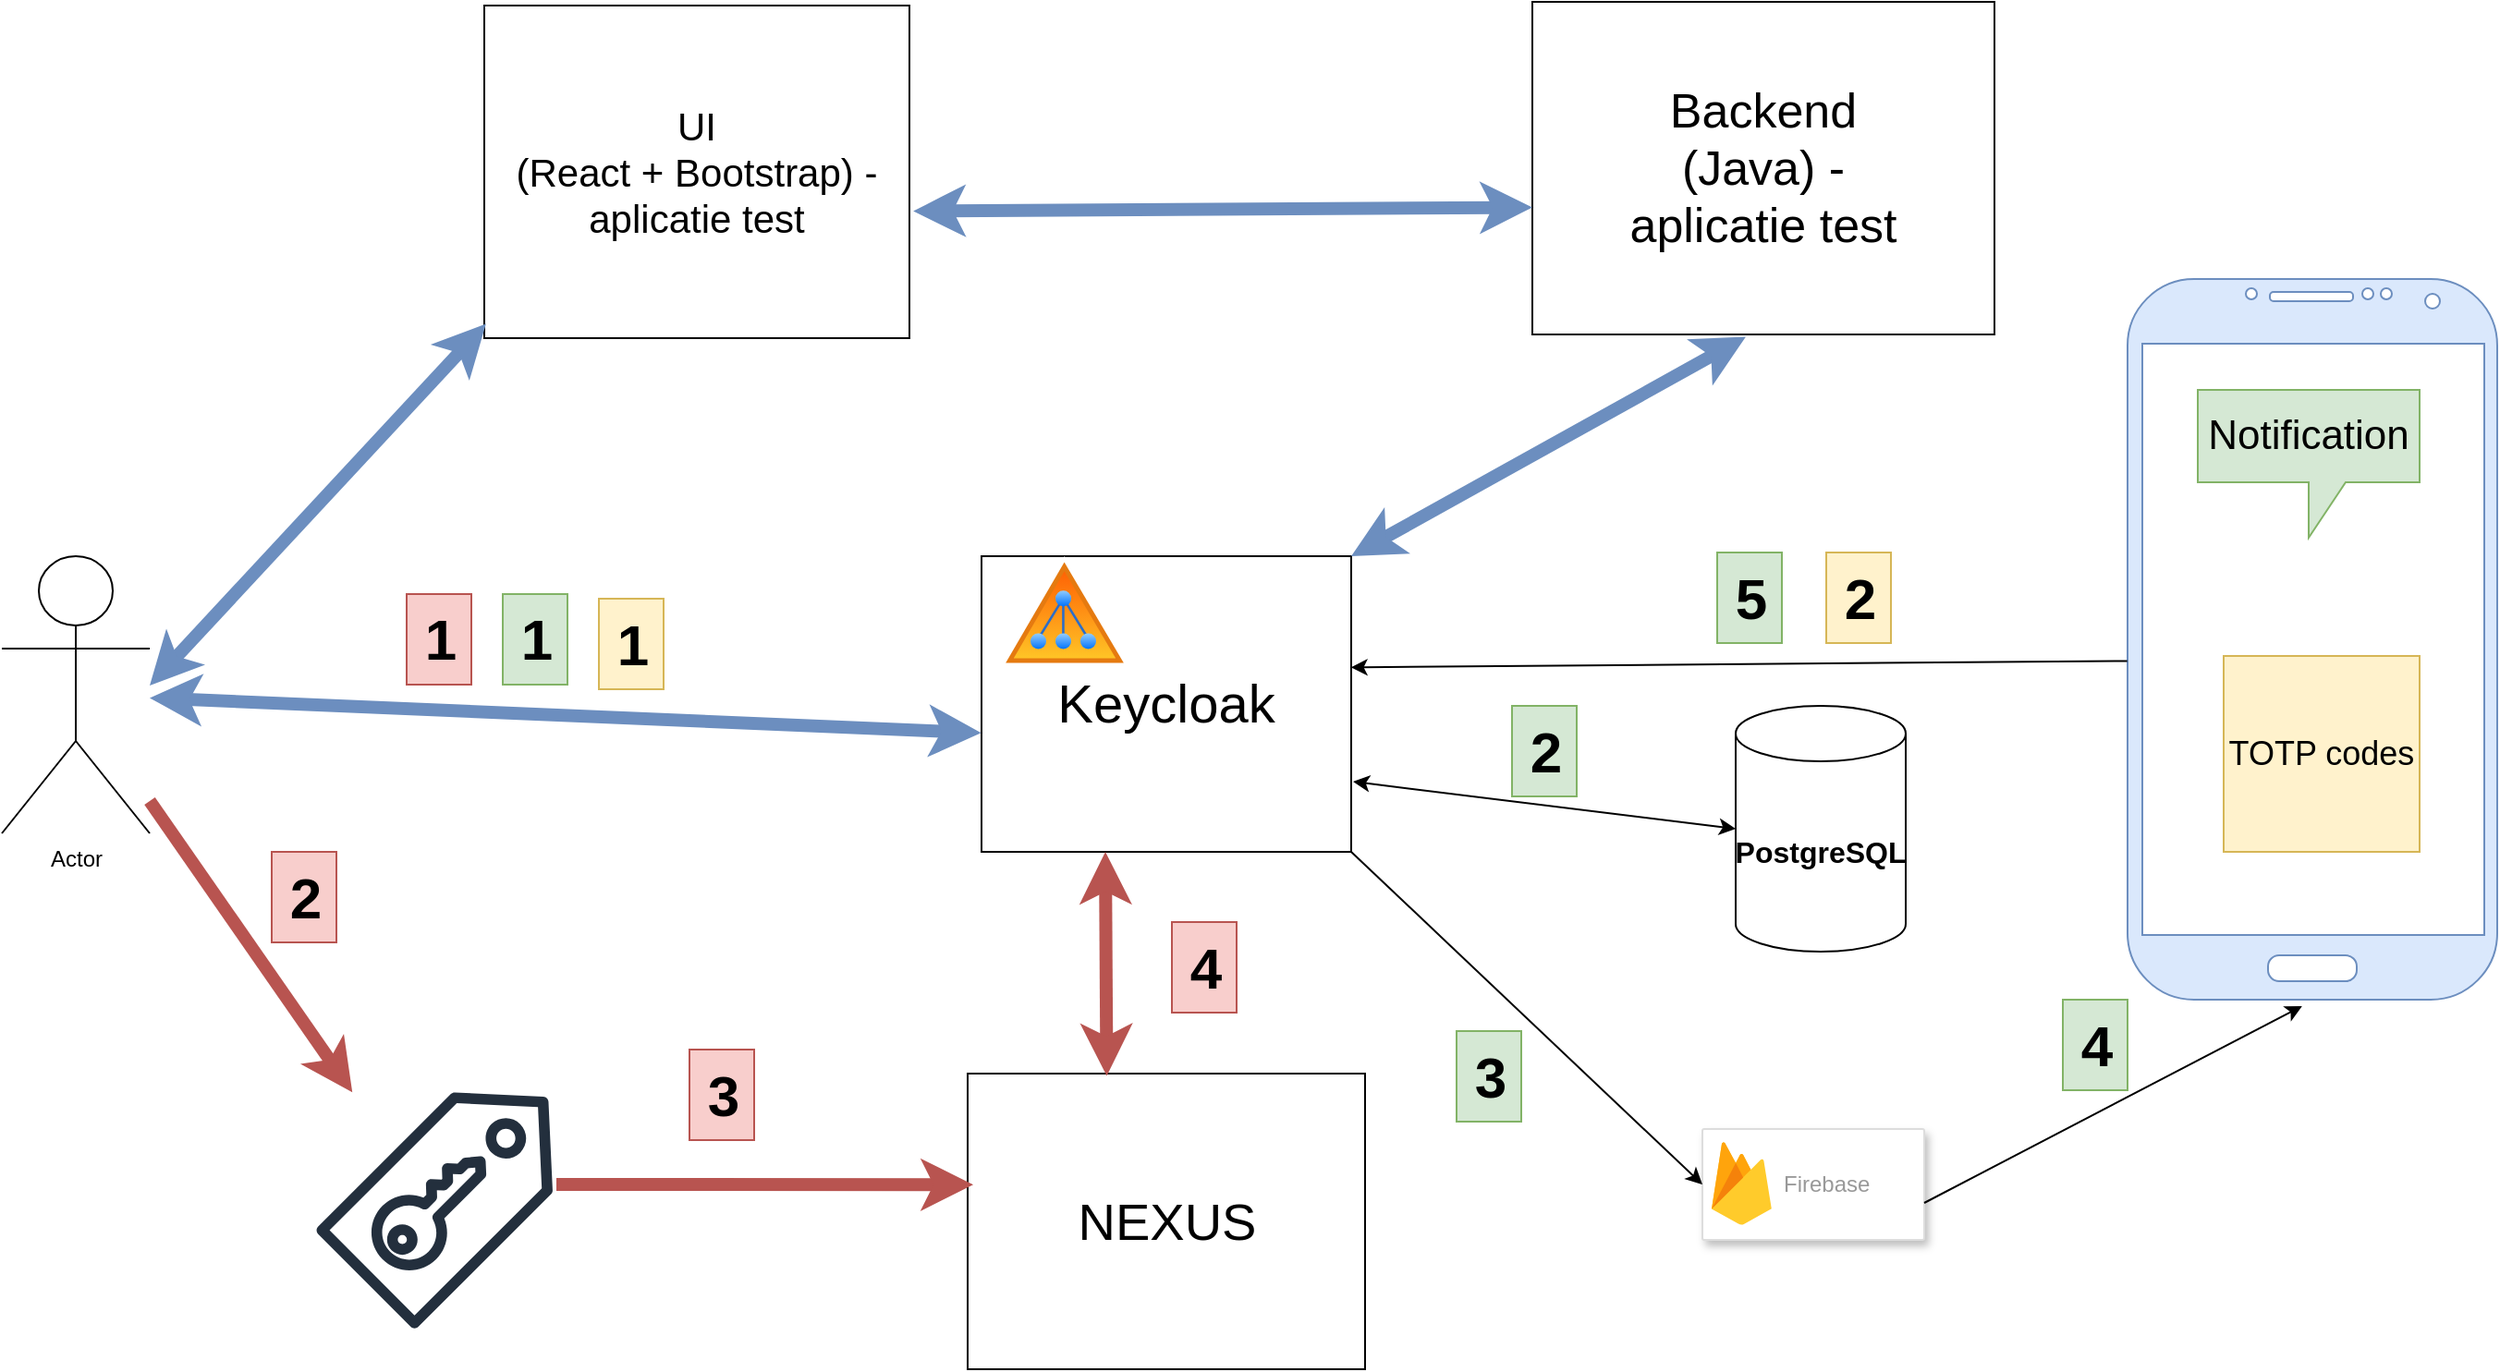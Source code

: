 <mxfile version="22.1.16" type="device">
  <diagram name="Page-1" id="FIoj14Ah0M4KKi89Oqow">
    <mxGraphModel dx="1632" dy="830" grid="0" gridSize="10" guides="1" tooltips="1" connect="1" arrows="1" fold="1" page="1" pageScale="1" pageWidth="1700" pageHeight="1100" math="0" shadow="0">
      <root>
        <mxCell id="0" />
        <mxCell id="1" parent="0" />
        <mxCell id="6Ki7qsOhkE2Jg0H65KlY-1" value="&lt;font style=&quot;font-size: 29px;&quot;&gt;Keycloak&lt;/font&gt;" style="rounded=0;whiteSpace=wrap;html=1;" parent="1" vertex="1">
          <mxGeometry x="630" y="300" width="200" height="160" as="geometry" />
        </mxCell>
        <mxCell id="6Ki7qsOhkE2Jg0H65KlY-2" value="&lt;font style=&quot;font-size: 21px;&quot;&gt;UI&lt;br&gt;(React + Bootstrap) - aplicatie test&lt;/font&gt;" style="rounded=0;whiteSpace=wrap;html=1;" parent="1" vertex="1">
          <mxGeometry x="361" y="2" width="230" height="180" as="geometry" />
        </mxCell>
        <mxCell id="6Ki7qsOhkE2Jg0H65KlY-3" value="&lt;font style=&quot;font-size: 26px;&quot;&gt;&lt;font style=&quot;font-size: 26px;&quot;&gt;Backend&lt;br&gt;(Java) -&lt;br&gt;&lt;/font&gt;aplicatie test&lt;/font&gt;" style="rounded=0;whiteSpace=wrap;html=1;" parent="1" vertex="1">
          <mxGeometry x="928" width="250" height="180" as="geometry" />
        </mxCell>
        <mxCell id="6Ki7qsOhkE2Jg0H65KlY-4" value="&lt;font style=&quot;font-size: 28px;&quot;&gt;NEXUS&lt;/font&gt;" style="rounded=0;whiteSpace=wrap;html=1;" parent="1" vertex="1">
          <mxGeometry x="622.5" y="580" width="215" height="160" as="geometry" />
        </mxCell>
        <mxCell id="6Ki7qsOhkE2Jg0H65KlY-5" value="" style="sketch=0;outlineConnect=0;fontColor=#232F3E;gradientColor=none;fillColor=#232F3D;strokeColor=none;dashed=0;verticalLabelPosition=bottom;verticalAlign=top;align=center;html=1;fontSize=12;fontStyle=0;aspect=fixed;pointerEvents=1;shape=mxgraph.aws4.saml_token;" parent="1" vertex="1">
          <mxGeometry x="270" y="590" width="128" height="128" as="geometry" />
        </mxCell>
        <mxCell id="6Ki7qsOhkE2Jg0H65KlY-6" value="" style="strokeColor=#dddddd;shadow=1;strokeWidth=1;rounded=1;absoluteArcSize=1;arcSize=2;fontSize=14;" parent="1" vertex="1">
          <mxGeometry x="1020" y="610" width="120" height="60" as="geometry" />
        </mxCell>
        <mxCell id="6Ki7qsOhkE2Jg0H65KlY-7" value="Firebase" style="sketch=0;dashed=0;connectable=0;html=1;fillColor=#5184F3;strokeColor=none;shape=mxgraph.gcp2.firebase;part=1;labelPosition=right;verticalLabelPosition=middle;align=left;verticalAlign=middle;spacingLeft=5;fontColor=#999999;fontSize=12;" parent="6Ki7qsOhkE2Jg0H65KlY-6" vertex="1">
          <mxGeometry width="32.4" height="45" relative="1" as="geometry">
            <mxPoint x="5" y="7" as="offset" />
          </mxGeometry>
        </mxCell>
        <mxCell id="6Ki7qsOhkE2Jg0H65KlY-8" value="" style="verticalLabelPosition=bottom;verticalAlign=top;html=1;shadow=0;dashed=0;strokeWidth=1;shape=mxgraph.android.phone2;strokeColor=#6c8ebf;fillColor=#dae8fc;" parent="1" vertex="1">
          <mxGeometry x="1250" y="150" width="200" height="390" as="geometry" />
        </mxCell>
        <mxCell id="6Ki7qsOhkE2Jg0H65KlY-9" value="" style="image;aspect=fixed;perimeter=ellipsePerimeter;html=1;align=center;shadow=0;dashed=0;spacingTop=3;image=img/lib/active_directory/active_directory.svg;" parent="1" vertex="1">
          <mxGeometry x="640" y="300" width="70" height="59.5" as="geometry" />
        </mxCell>
        <mxCell id="6Ki7qsOhkE2Jg0H65KlY-10" value="Actor" style="shape=umlActor;verticalLabelPosition=bottom;verticalAlign=top;html=1;outlineConnect=0;" parent="1" vertex="1">
          <mxGeometry x="100" y="300" width="80" height="150" as="geometry" />
        </mxCell>
        <mxCell id="6Ki7qsOhkE2Jg0H65KlY-13" value="" style="endArrow=classic;startArrow=classic;html=1;rounded=0;entryX=-0.001;entryY=0.598;entryDx=0;entryDy=0;entryPerimeter=0;fillColor=#dae8fc;strokeColor=#6c8ebf;strokeWidth=7;" parent="1" source="6Ki7qsOhkE2Jg0H65KlY-10" target="6Ki7qsOhkE2Jg0H65KlY-1" edge="1">
          <mxGeometry width="50" height="50" relative="1" as="geometry">
            <mxPoint x="150" y="390" as="sourcePoint" />
            <mxPoint x="200" y="340" as="targetPoint" />
          </mxGeometry>
        </mxCell>
        <mxCell id="6Ki7qsOhkE2Jg0H65KlY-15" value="" style="endArrow=classic;startArrow=classic;html=1;rounded=0;entryX=0.004;entryY=0.957;entryDx=0;entryDy=0;entryPerimeter=0;fillColor=#dae8fc;strokeColor=#6c8ebf;strokeWidth=7;" parent="1" target="6Ki7qsOhkE2Jg0H65KlY-2" edge="1">
          <mxGeometry width="50" height="50" relative="1" as="geometry">
            <mxPoint x="180" y="370" as="sourcePoint" />
            <mxPoint x="230" y="320" as="targetPoint" />
          </mxGeometry>
        </mxCell>
        <mxCell id="6Ki7qsOhkE2Jg0H65KlY-16" value="" style="endArrow=classic;startArrow=classic;html=1;rounded=0;entryX=0;entryY=0.618;entryDx=0;entryDy=0;entryPerimeter=0;exitX=1.009;exitY=0.618;exitDx=0;exitDy=0;exitPerimeter=0;fillColor=#dae8fc;strokeColor=#6c8ebf;strokeWidth=7;" parent="1" source="6Ki7qsOhkE2Jg0H65KlY-2" target="6Ki7qsOhkE2Jg0H65KlY-3" edge="1">
          <mxGeometry width="50" height="50" relative="1" as="geometry">
            <mxPoint x="620" y="170" as="sourcePoint" />
            <mxPoint x="670" y="120" as="targetPoint" />
          </mxGeometry>
        </mxCell>
        <mxCell id="6Ki7qsOhkE2Jg0H65KlY-17" value="" style="endArrow=classic;html=1;rounded=0;entryX=0;entryY=0.5;entryDx=0;entryDy=0;" parent="1" target="6Ki7qsOhkE2Jg0H65KlY-6" edge="1">
          <mxGeometry width="50" height="50" relative="1" as="geometry">
            <mxPoint x="830" y="460" as="sourcePoint" />
            <mxPoint x="880" y="410" as="targetPoint" />
          </mxGeometry>
        </mxCell>
        <mxCell id="6Ki7qsOhkE2Jg0H65KlY-18" value="" style="endArrow=classic;html=1;rounded=0;entryX=0.472;entryY=1.009;entryDx=0;entryDy=0;entryPerimeter=0;" parent="1" target="6Ki7qsOhkE2Jg0H65KlY-8" edge="1">
          <mxGeometry width="50" height="50" relative="1" as="geometry">
            <mxPoint x="1140" y="650" as="sourcePoint" />
            <mxPoint x="1190" y="600" as="targetPoint" />
          </mxGeometry>
        </mxCell>
        <mxCell id="6Ki7qsOhkE2Jg0H65KlY-19" value="" style="endArrow=classic;html=1;rounded=0;exitX=-0.001;exitY=0.53;exitDx=0;exitDy=0;exitPerimeter=0;entryX=0.999;entryY=0.376;entryDx=0;entryDy=0;entryPerimeter=0;" parent="1" source="6Ki7qsOhkE2Jg0H65KlY-8" target="6Ki7qsOhkE2Jg0H65KlY-1" edge="1">
          <mxGeometry width="50" height="50" relative="1" as="geometry">
            <mxPoint x="1060" y="400" as="sourcePoint" />
            <mxPoint x="1110" y="350" as="targetPoint" />
          </mxGeometry>
        </mxCell>
        <mxCell id="6Ki7qsOhkE2Jg0H65KlY-20" value="" style="endArrow=classic;startArrow=classic;html=1;rounded=0;entryX=0.462;entryY=1.007;entryDx=0;entryDy=0;entryPerimeter=0;fillColor=#dae8fc;strokeColor=#6c8ebf;strokeWidth=7;" parent="1" target="6Ki7qsOhkE2Jg0H65KlY-3" edge="1">
          <mxGeometry width="50" height="50" relative="1" as="geometry">
            <mxPoint x="830" y="300" as="sourcePoint" />
            <mxPoint x="880" y="250" as="targetPoint" />
          </mxGeometry>
        </mxCell>
        <mxCell id="6Ki7qsOhkE2Jg0H65KlY-22" value="" style="endArrow=classic;html=1;rounded=0;fillColor=#f8cecc;strokeColor=#b85450;strokeWidth=7;" parent="1" source="6Ki7qsOhkE2Jg0H65KlY-10" target="6Ki7qsOhkE2Jg0H65KlY-5" edge="1">
          <mxGeometry width="50" height="50" relative="1" as="geometry">
            <mxPoint x="179" y="379" as="sourcePoint" />
            <mxPoint x="230" y="380" as="targetPoint" />
          </mxGeometry>
        </mxCell>
        <mxCell id="6Ki7qsOhkE2Jg0H65KlY-23" value="" style="endArrow=classic;html=1;rounded=0;entryX=0.014;entryY=0.376;entryDx=0;entryDy=0;entryPerimeter=0;fillColor=#f8cecc;strokeColor=#b85450;strokeWidth=7;" parent="1" target="6Ki7qsOhkE2Jg0H65KlY-4" edge="1">
          <mxGeometry width="50" height="50" relative="1" as="geometry">
            <mxPoint x="400" y="640" as="sourcePoint" />
            <mxPoint x="450" y="600" as="targetPoint" />
          </mxGeometry>
        </mxCell>
        <mxCell id="6Ki7qsOhkE2Jg0H65KlY-25" value="&lt;b&gt;&lt;font style=&quot;font-size: 31px;&quot;&gt;2&lt;/font&gt;&lt;/b&gt;" style="text;html=1;align=center;verticalAlign=middle;resizable=0;points=[];autosize=1;strokeColor=#b85450;fillColor=#f8cecc;" parent="1" vertex="1">
          <mxGeometry x="246" y="460" width="35" height="49" as="geometry" />
        </mxCell>
        <mxCell id="6Ki7qsOhkE2Jg0H65KlY-26" value="&lt;b&gt;&lt;font style=&quot;font-size: 31px;&quot;&gt;3&lt;/font&gt;&lt;/b&gt;" style="text;html=1;align=center;verticalAlign=middle;resizable=0;points=[];autosize=1;strokeColor=#b85450;fillColor=#f8cecc;" parent="1" vertex="1">
          <mxGeometry x="472" y="567" width="35" height="49" as="geometry" />
        </mxCell>
        <mxCell id="6Ki7qsOhkE2Jg0H65KlY-27" value="&lt;b&gt;&lt;font style=&quot;font-size: 31px;&quot;&gt;4&lt;/font&gt;&lt;/b&gt;" style="text;html=1;align=center;verticalAlign=middle;resizable=0;points=[];autosize=1;strokeColor=#b85450;fillColor=#f8cecc;" parent="1" vertex="1">
          <mxGeometry x="733" y="498" width="35" height="49" as="geometry" />
        </mxCell>
        <mxCell id="6Ki7qsOhkE2Jg0H65KlY-29" value="&lt;b&gt;&lt;font style=&quot;font-size: 31px;&quot;&gt;1&lt;/font&gt;&lt;/b&gt;" style="text;html=1;align=center;verticalAlign=middle;resizable=0;points=[];autosize=1;strokeColor=#b85450;fillColor=#f8cecc;" parent="1" vertex="1">
          <mxGeometry x="319" y="320.5" width="35" height="49" as="geometry" />
        </mxCell>
        <mxCell id="6Ki7qsOhkE2Jg0H65KlY-30" value="" style="endArrow=classic;startArrow=classic;html=1;rounded=0;exitX=0.35;exitY=0.008;exitDx=0;exitDy=0;exitPerimeter=0;entryX=0.335;entryY=1;entryDx=0;entryDy=0;entryPerimeter=0;fillColor=#f8cecc;strokeColor=#b85450;strokeWidth=7;" parent="1" source="6Ki7qsOhkE2Jg0H65KlY-4" target="6Ki7qsOhkE2Jg0H65KlY-1" edge="1">
          <mxGeometry width="50" height="50" relative="1" as="geometry">
            <mxPoint x="647" y="552" as="sourcePoint" />
            <mxPoint x="697" y="502" as="targetPoint" />
          </mxGeometry>
        </mxCell>
        <mxCell id="6Ki7qsOhkE2Jg0H65KlY-35" value="&lt;b&gt;&lt;font style=&quot;font-size: 31px;&quot;&gt;1&lt;/font&gt;&lt;/b&gt;" style="text;html=1;align=center;verticalAlign=middle;resizable=0;points=[];autosize=1;strokeColor=#82b366;fillColor=#d5e8d4;" parent="1" vertex="1">
          <mxGeometry x="371" y="320.5" width="35" height="49" as="geometry" />
        </mxCell>
        <mxCell id="6Ki7qsOhkE2Jg0H65KlY-36" value="&lt;b&gt;&lt;font style=&quot;font-size: 16px;&quot;&gt;PostgreSQL&lt;/font&gt;&lt;/b&gt;" style="shape=cylinder3;whiteSpace=wrap;html=1;boundedLbl=1;backgroundOutline=1;size=15;" parent="1" vertex="1">
          <mxGeometry x="1038" y="381" width="92" height="133" as="geometry" />
        </mxCell>
        <mxCell id="6Ki7qsOhkE2Jg0H65KlY-37" value="" style="endArrow=classic;startArrow=classic;html=1;rounded=0;entryX=0;entryY=0.5;entryDx=0;entryDy=0;entryPerimeter=0;" parent="1" target="6Ki7qsOhkE2Jg0H65KlY-36" edge="1">
          <mxGeometry width="50" height="50" relative="1" as="geometry">
            <mxPoint x="831" y="422" as="sourcePoint" />
            <mxPoint x="879" y="386" as="targetPoint" />
          </mxGeometry>
        </mxCell>
        <mxCell id="6Ki7qsOhkE2Jg0H65KlY-38" value="&lt;b&gt;&lt;font style=&quot;font-size: 31px;&quot;&gt;3&lt;/font&gt;&lt;/b&gt;" style="text;html=1;align=center;verticalAlign=middle;resizable=0;points=[];autosize=1;strokeColor=#82b366;fillColor=#d5e8d4;" parent="1" vertex="1">
          <mxGeometry x="887" y="557" width="35" height="49" as="geometry" />
        </mxCell>
        <mxCell id="6Ki7qsOhkE2Jg0H65KlY-39" value="&lt;b&gt;&lt;font style=&quot;font-size: 31px;&quot;&gt;4&lt;/font&gt;&lt;/b&gt;" style="text;html=1;align=center;verticalAlign=middle;resizable=0;points=[];autosize=1;strokeColor=#82b366;fillColor=#d5e8d4;" parent="1" vertex="1">
          <mxGeometry x="1215" y="540" width="35" height="49" as="geometry" />
        </mxCell>
        <mxCell id="6Ki7qsOhkE2Jg0H65KlY-40" value="&lt;b&gt;&lt;font style=&quot;font-size: 31px;&quot;&gt;2&lt;/font&gt;&lt;/b&gt;" style="text;html=1;align=center;verticalAlign=middle;resizable=0;points=[];autosize=1;strokeColor=#82b366;fillColor=#d5e8d4;" parent="1" vertex="1">
          <mxGeometry x="917" y="381" width="35" height="49" as="geometry" />
        </mxCell>
        <mxCell id="6Ki7qsOhkE2Jg0H65KlY-41" value="&lt;b&gt;&lt;font style=&quot;font-size: 31px;&quot;&gt;5&lt;/font&gt;&lt;/b&gt;" style="text;html=1;align=center;verticalAlign=middle;resizable=0;points=[];autosize=1;strokeColor=#82b366;fillColor=#d5e8d4;" parent="1" vertex="1">
          <mxGeometry x="1028" y="298" width="35" height="49" as="geometry" />
        </mxCell>
        <mxCell id="6Ki7qsOhkE2Jg0H65KlY-47" value="&lt;b&gt;&lt;font style=&quot;font-size: 31px;&quot;&gt;1&lt;/font&gt;&lt;/b&gt;" style="text;html=1;align=center;verticalAlign=middle;resizable=0;points=[];autosize=1;strokeColor=#d6b656;fillColor=#fff2cc;" parent="1" vertex="1">
          <mxGeometry x="423" y="323" width="35" height="49" as="geometry" />
        </mxCell>
        <mxCell id="6Ki7qsOhkE2Jg0H65KlY-48" value="&lt;b&gt;&lt;font style=&quot;font-size: 31px;&quot;&gt;2&lt;/font&gt;&lt;/b&gt;" style="text;html=1;align=center;verticalAlign=middle;resizable=0;points=[];autosize=1;strokeColor=#d6b656;fillColor=#fff2cc;" parent="1" vertex="1">
          <mxGeometry x="1087" y="298" width="35" height="49" as="geometry" />
        </mxCell>
        <mxCell id="6Ki7qsOhkE2Jg0H65KlY-49" value="&lt;font style=&quot;font-size: 22px;&quot;&gt;Notification&lt;/font&gt;" style="shape=callout;whiteSpace=wrap;html=1;perimeter=calloutPerimeter;fillColor=#d5e8d4;strokeColor=#82b366;" parent="1" vertex="1">
          <mxGeometry x="1288" y="210" width="120" height="80" as="geometry" />
        </mxCell>
        <mxCell id="6Ki7qsOhkE2Jg0H65KlY-51" value="&lt;font style=&quot;font-size: 18px;&quot;&gt;TOTP codes&lt;/font&gt;" style="whiteSpace=wrap;html=1;aspect=fixed;fillColor=#fff2cc;strokeColor=#d6b656;" parent="1" vertex="1">
          <mxGeometry x="1302" y="354" width="106" height="106" as="geometry" />
        </mxCell>
      </root>
    </mxGraphModel>
  </diagram>
</mxfile>
